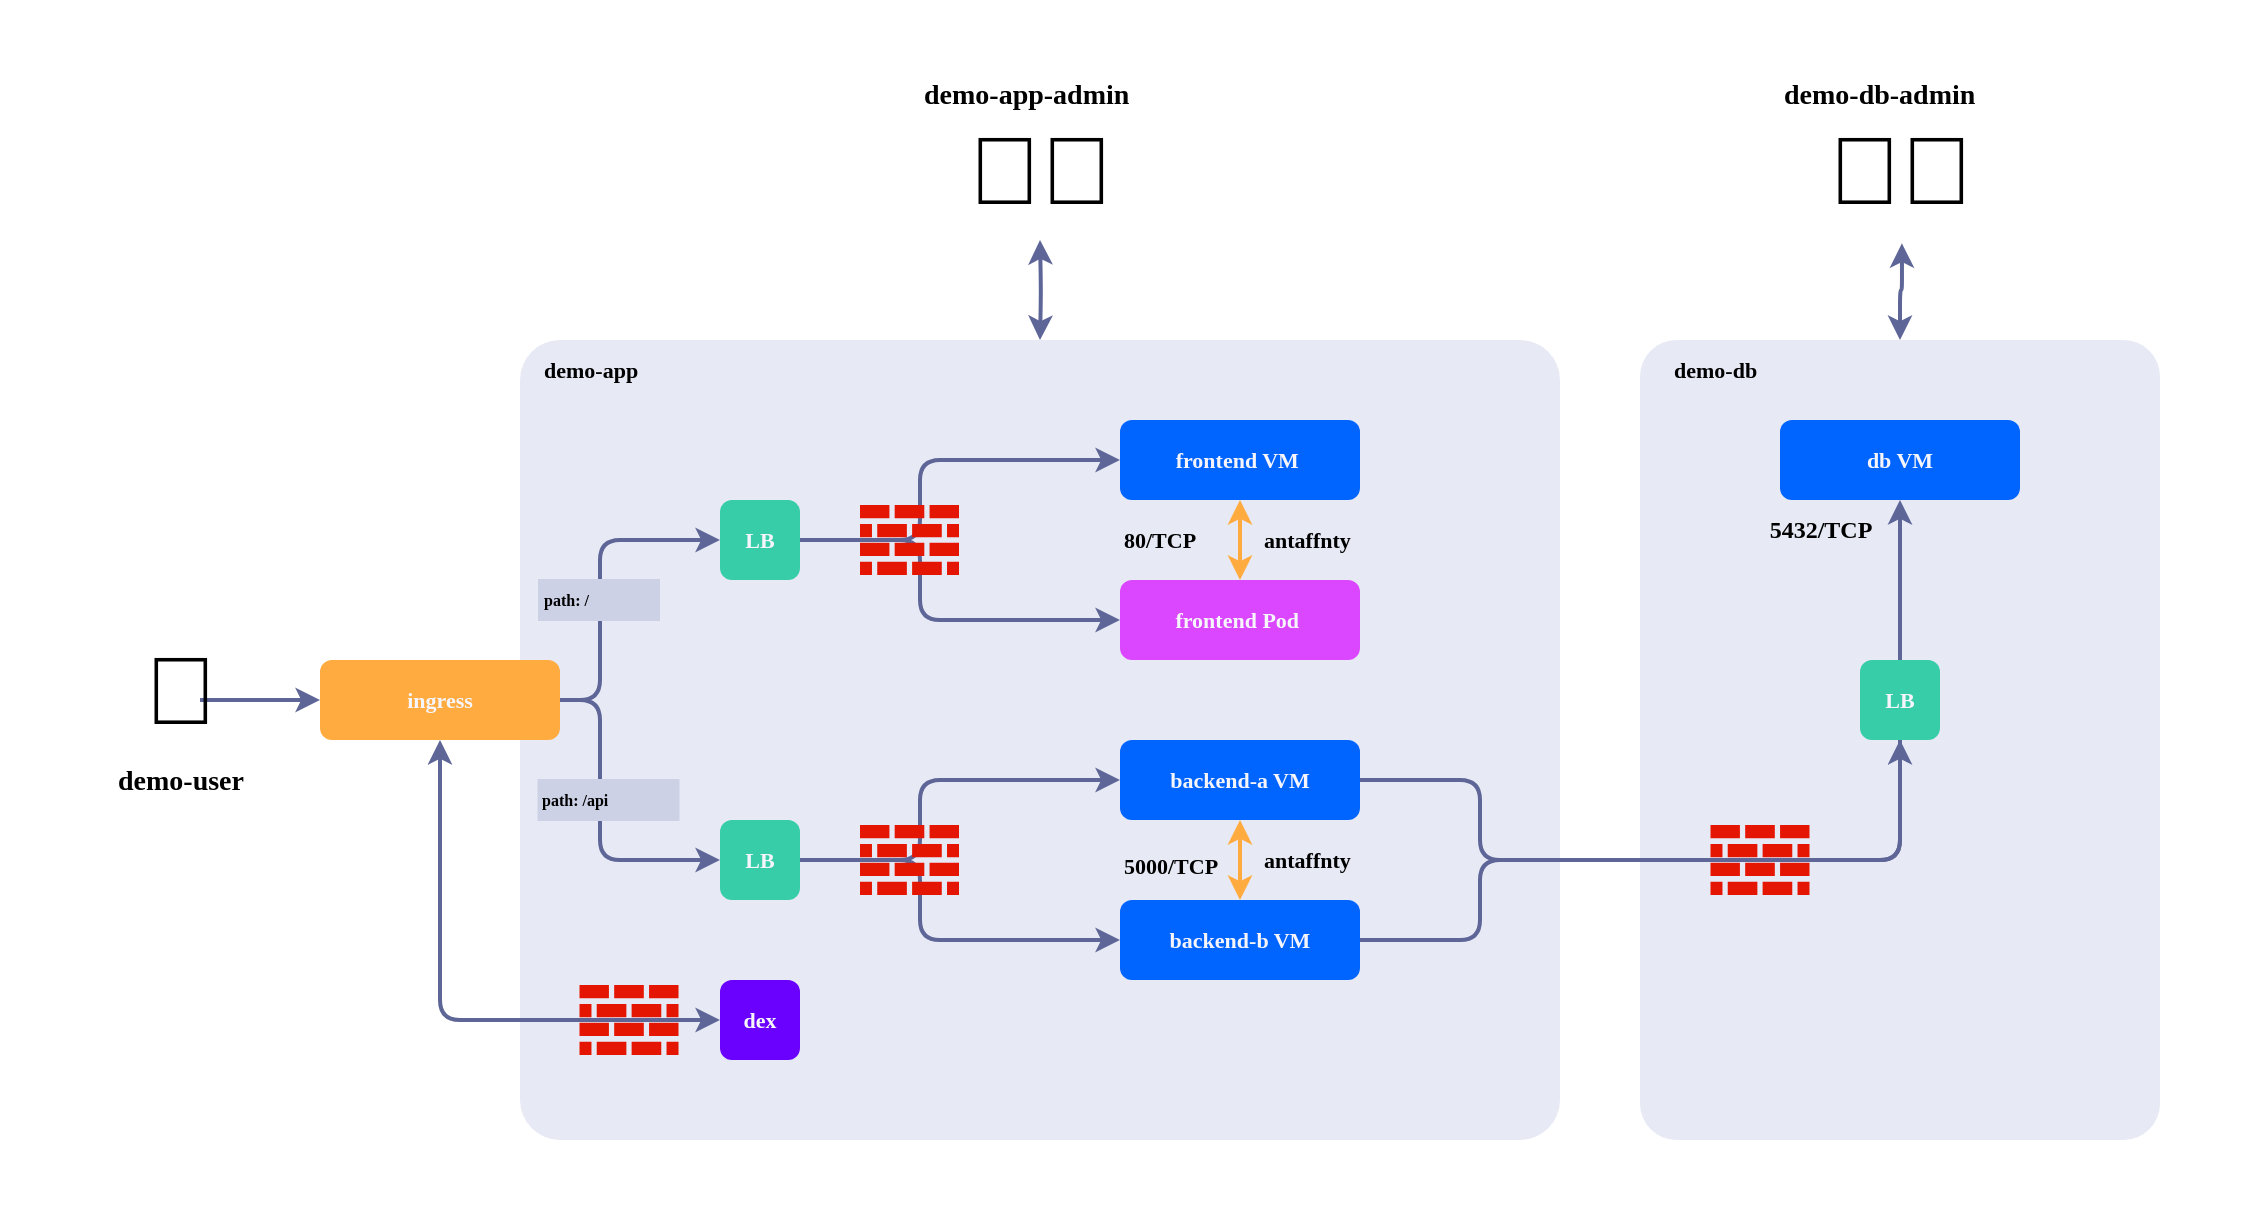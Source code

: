 <mxfile>
    <diagram id="h4PTGumwgIuKDRq8Zmf8" name="Page-1">
        <mxGraphModel dx="3037" dy="1269" grid="1" gridSize="10" guides="1" tooltips="1" connect="1" arrows="1" fold="1" page="0" pageScale="1" pageWidth="850" pageHeight="1100" math="0" shadow="0">
            <root>
                <mxCell id="0"/>
                <mxCell id="1" parent="0"/>
                <mxCell id="70" value="" style="rounded=0;whiteSpace=wrap;html=1;labelBackgroundColor=default;fontFamily=JetBrains Mono;fontSource=https%3A%2F%2Ffonts.googleapis.com%2Fcss%3Ffamily%3DJetBrains%2BMono;fontStyle=1;strokeWidth=2;strokeColor=none;" parent="1" vertex="1">
                    <mxGeometry x="-120" y="-280" width="1120" height="600" as="geometry"/>
                </mxCell>
                <mxCell id="2" value="" style="rounded=1;whiteSpace=wrap;html=1;fillColor=#e7e9f5;fontFamily=JetBrains Mono;fontSource=https%3A%2F%2Ffonts.googleapis.com%2Fcss%3Ffamily%3DJetBrains%2BMono;fontSize=11;strokeWidth=1;dashed=1;dashPattern=1 1;fontStyle=1;arcSize=5;strokeColor=#e7e9f;" parent="1" vertex="1">
                    <mxGeometry x="140" y="-120" width="520" height="400" as="geometry"/>
                </mxCell>
                <mxCell id="3" value="demo-app" style="text;html=1;align=left;verticalAlign=middle;resizable=0;points=[];autosize=1;strokeColor=none;fillColor=none;fontFamily=JetBrains Mono;fontSource=https%3A%2F%2Ffonts.googleapis.com%2Fcss%3Ffamily%3DJetBrains%2BMono;fontSize=11;strokeWidth=1;fontStyle=1" parent="1" vertex="1">
                    <mxGeometry x="149.5" y="-120" width="80" height="30" as="geometry"/>
                </mxCell>
                <mxCell id="9" style="edgeStyle=orthogonalEdgeStyle;html=1;exitX=1;exitY=0.5;exitDx=0;exitDy=0;fontFamily=JetBrains Mono;fontSource=https%3A%2F%2Ffonts.googleapis.com%2Fcss%3Ffamily%3DJetBrains%2BMono;fontSize=11;strokeWidth=2;entryX=0;entryY=0.5;entryDx=0;entryDy=0;fontStyle=1;fillColor=#5e6697;strokeColor=#5e6697;" parent="1" source="4" target="14" edge="1">
                    <mxGeometry relative="1" as="geometry">
                        <Array as="points">
                            <mxPoint x="180" y="60"/>
                            <mxPoint x="180" y="-20"/>
                        </Array>
                    </mxGeometry>
                </mxCell>
                <mxCell id="4" value="ingress" style="rounded=1;whiteSpace=wrap;html=1;fontFamily=JetBrains Mono;fontSource=https%3A%2F%2Ffonts.googleapis.com%2Fcss%3Ffamily%3DJetBrains%2BMono;fillColor=#ffab40;fontSize=11;strokeWidth=1;strokeColor=none;fontStyle=1;fontColor=#f5f5fb;" parent="1" vertex="1">
                    <mxGeometry x="40" y="40" width="120" height="40" as="geometry"/>
                </mxCell>
                <mxCell id="6" style="edgeStyle=orthogonalEdgeStyle;html=1;exitX=0;exitY=0.5;exitDx=0;exitDy=0;fontFamily=JetBrains Mono;fontSource=https%3A%2F%2Ffonts.googleapis.com%2Fcss%3Ffamily%3DJetBrains%2BMono;fontSize=11;strokeWidth=2;startArrow=classic;startFill=1;entryX=0.5;entryY=1;entryDx=0;entryDy=0;fontStyle=1;fillColor=#5e6697;strokeColor=#5e6697;" parent="1" source="5" target="4" edge="1">
                    <mxGeometry relative="1" as="geometry">
                        <Array as="points">
                            <mxPoint x="100" y="220"/>
                        </Array>
                    </mxGeometry>
                </mxCell>
                <mxCell id="5" value="dex" style="rounded=1;whiteSpace=wrap;html=1;fontFamily=JetBrains Mono;fontSource=https%3A%2F%2Ffonts.googleapis.com%2Fcss%3Ffamily%3DJetBrains%2BMono;fillColor=#6a01ff;fontSize=11;strokeWidth=1;strokeColor=none;fontStyle=1;fontColor=#f5f5fb;" parent="1" vertex="1">
                    <mxGeometry x="240" y="200" width="40" height="40" as="geometry"/>
                </mxCell>
                <mxCell id="8" style="edgeStyle=none;html=1;fontFamily=JetBrains Mono;fontSource=https%3A%2F%2Ffonts.googleapis.com%2Fcss%3Ffamily%3DJetBrains%2BMono;fontSize=11;strokeWidth=2;fontStyle=1;fillColor=#5e6697;strokeColor=#5e6697;exitX=0.6;exitY=0.107;exitDx=0;exitDy=0;exitPerimeter=0;" parent="1" source="95" target="4" edge="1">
                    <mxGeometry relative="1" as="geometry">
                        <mxPoint x="-60" y="60" as="sourcePoint"/>
                    </mxGeometry>
                </mxCell>
                <mxCell id="18" style="edgeStyle=orthogonalEdgeStyle;html=1;fontFamily=JetBrains Mono;fontSource=https%3A%2F%2Ffonts.googleapis.com%2Fcss%3Ffamily%3DJetBrains%2BMono;fontSize=11;strokeWidth=2;entryX=0;entryY=0.5;entryDx=0;entryDy=0;fontStyle=1;fillColor=#5e6697;strokeColor=#5e6697;" parent="1" source="14" target="15" edge="1">
                    <mxGeometry relative="1" as="geometry">
                        <Array as="points">
                            <mxPoint x="340" y="-20"/>
                            <mxPoint x="340" y="-60"/>
                        </Array>
                    </mxGeometry>
                </mxCell>
                <mxCell id="19" style="edgeStyle=orthogonalEdgeStyle;html=1;fontFamily=JetBrains Mono;fontSource=https%3A%2F%2Ffonts.googleapis.com%2Fcss%3Ffamily%3DJetBrains%2BMono;fontSize=11;strokeWidth=2;startArrow=none;exitX=1;exitY=0.5;exitDx=0;exitDy=0;entryX=0;entryY=0.5;entryDx=0;entryDy=0;fontStyle=1;fillColor=#5e6697;strokeColor=#5e6697;" parent="1" source="14" target="16" edge="1">
                    <mxGeometry relative="1" as="geometry">
                        <Array as="points">
                            <mxPoint x="340" y="-20"/>
                            <mxPoint x="340" y="20"/>
                        </Array>
                    </mxGeometry>
                </mxCell>
                <mxCell id="14" value="LB" style="rounded=1;whiteSpace=wrap;html=1;fontFamily=JetBrains Mono;fontSource=https%3A%2F%2Ffonts.googleapis.com%2Fcss%3Ffamily%3DJetBrains%2BMono;fillColor=#38cda9;fontSize=11;strokeWidth=1;strokeColor=none;fontStyle=1;fontColor=#f5f5fb;" parent="1" vertex="1">
                    <mxGeometry x="240" y="-40" width="40" height="40" as="geometry"/>
                </mxCell>
                <mxCell id="15" value="frontend VM&amp;nbsp;" style="rounded=1;whiteSpace=wrap;html=1;fontFamily=JetBrains Mono;fontSource=https%3A%2F%2Ffonts.googleapis.com%2Fcss%3Ffamily%3DJetBrains%2BMono;fillColor=#0064ff;fontSize=11;strokeWidth=1;strokeColor=none;fontColor=#f5f5fb;fontStyle=1" parent="1" vertex="1">
                    <mxGeometry x="440" y="-80" width="120" height="40" as="geometry"/>
                </mxCell>
                <mxCell id="16" value="frontend Pod&amp;nbsp;" style="rounded=1;whiteSpace=wrap;html=1;fontFamily=JetBrains Mono;fontSource=https%3A%2F%2Ffonts.googleapis.com%2Fcss%3Ffamily%3DJetBrains%2BMono;fillColor=#da47ff;fontSize=11;strokeWidth=1;strokeColor=none;fontStyle=1;fontColor=#f5f5fb;" parent="1" vertex="1">
                    <mxGeometry x="440" width="120" height="40" as="geometry"/>
                </mxCell>
                <mxCell id="55" style="edgeStyle=orthogonalEdgeStyle;html=1;exitX=0.5;exitY=1;exitDx=0;exitDy=0;fontSize=11;endArrow=classic;endFill=1;startArrow=classic;startFill=1;strokeColor=#ffab40;fontFamily=JetBrains Mono;fontSource=https%3A%2F%2Ffonts.googleapis.com%2Fcss%3Ffamily%3DJetBrains%2BMono;fontStyle=1;fillColor=#ffab40;strokeWidth=2;" parent="1" source="17" target="46" edge="1">
                    <mxGeometry relative="1" as="geometry"/>
                </mxCell>
                <mxCell id="17" value="backend-a VM" style="rounded=1;whiteSpace=wrap;html=1;fontFamily=JetBrains Mono;fontSource=https%3A%2F%2Ffonts.googleapis.com%2Fcss%3Ffamily%3DJetBrains%2BMono;fillColor=#0064ff;fontSize=11;strokeWidth=1;strokeColor=none;fontColor=#f5f5fb;fontStyle=1" parent="1" vertex="1">
                    <mxGeometry x="440" y="80" width="120" height="40" as="geometry"/>
                </mxCell>
                <mxCell id="69" style="edgeStyle=orthogonalEdgeStyle;html=1;exitX=0.5;exitY=0;exitDx=0;exitDy=0;strokeColor=#5e6697;fontFamily=JetBrains Mono;fontSource=https%3A%2F%2Ffonts.googleapis.com%2Fcss%3Ffamily%3DJetBrains%2BMono;fontSize=12;fontColor=#000000;startArrow=classic;startFill=1;endArrow=classic;endFill=1;fontStyle=1;strokeWidth=2;fillColor=#5e6697;entryX=0.512;entryY=1.024;entryDx=0;entryDy=0;entryPerimeter=0;" parent="1" source="22" target="103" edge="1">
                    <mxGeometry relative="1" as="geometry">
                        <mxPoint x="810" y="-170" as="targetPoint"/>
                    </mxGeometry>
                </mxCell>
                <mxCell id="22" value="" style="rounded=1;whiteSpace=wrap;html=1;fillColor=#e7e9f5;fontFamily=JetBrains Mono;fontSource=https%3A%2F%2Ffonts.googleapis.com%2Fcss%3Ffamily%3DJetBrains%2BMono;fontSize=11;strokeWidth=1;dashed=1;dashPattern=1 1;strokeColor=#e7e9f;fontStyle=1;arcSize=7;" parent="1" vertex="1">
                    <mxGeometry x="700" y="-120" width="260" height="400" as="geometry"/>
                </mxCell>
                <mxCell id="23" value="demo-db" style="text;html=1;align=left;verticalAlign=middle;resizable=0;points=[];autosize=1;strokeColor=none;fillColor=none;fontFamily=JetBrains Mono;fontSource=https%3A%2F%2Ffonts.googleapis.com%2Fcss%3Ffamily%3DJetBrains%2BMono;fontSize=11;strokeWidth=1;fontStyle=1" parent="1" vertex="1">
                    <mxGeometry x="714.75" y="-120" width="70" height="30" as="geometry"/>
                </mxCell>
                <mxCell id="28" value="db VM" style="rounded=1;whiteSpace=wrap;html=1;fontFamily=JetBrains Mono;fontSource=https%3A%2F%2Ffonts.googleapis.com%2Fcss%3Ffamily%3DJetBrains%2BMono;fillColor=#0064ff;fontSize=11;strokeWidth=1;strokeColor=none;fontColor=#f5f5fb;fontStyle=1" parent="1" vertex="1">
                    <mxGeometry x="770" y="-80" width="120" height="40" as="geometry"/>
                </mxCell>
                <mxCell id="49" value="" style="edgeStyle=orthogonalEdgeStyle;html=1;exitX=1;exitY=0.5;exitDx=0;exitDy=0;entryX=0;entryY=0.5;entryDx=0;entryDy=0;strokeWidth=2;fontFamily=JetBrains Mono;fontSource=https%3A%2F%2Ffonts.googleapis.com%2Fcss%3Ffamily%3DJetBrains%2BMono;fontSize=11;endArrow=classic;endFill=1;fontStyle=1;fillColor=#5e6697;strokeColor=#5e6697;" parent="1" source="4" target="48" edge="1">
                    <mxGeometry relative="1" as="geometry">
                        <Array as="points">
                            <mxPoint x="180" y="60"/>
                            <mxPoint x="180" y="140"/>
                        </Array>
                        <mxPoint x="40" y="100" as="sourcePoint"/>
                        <mxPoint x="440" y="100" as="targetPoint"/>
                    </mxGeometry>
                </mxCell>
                <mxCell id="50" style="edgeStyle=orthogonalEdgeStyle;html=1;exitX=1;exitY=0.5;exitDx=0;exitDy=0;entryX=0;entryY=0.5;entryDx=0;entryDy=0;fontFamily=JetBrains Mono;fontSource=https%3A%2F%2Ffonts.googleapis.com%2Fcss%3Ffamily%3DJetBrains%2BMono;fontSize=11;fontStyle=1;strokeWidth=2;fillColor=#5e6697;strokeColor=#5e6697;" parent="1" source="48" target="17" edge="1">
                    <mxGeometry relative="1" as="geometry">
                        <Array as="points">
                            <mxPoint x="340" y="140"/>
                            <mxPoint x="340" y="100"/>
                        </Array>
                    </mxGeometry>
                </mxCell>
                <mxCell id="52" style="edgeStyle=orthogonalEdgeStyle;html=1;exitX=1;exitY=0.5;exitDx=0;exitDy=0;fontFamily=JetBrains Mono;fontSource=https%3A%2F%2Ffonts.googleapis.com%2Fcss%3Ffamily%3DJetBrains%2BMono;fontSize=11;fontStyle=1;strokeWidth=2;fillColor=#5e6697;strokeColor=#5e6697;" parent="1" source="48" target="46" edge="1">
                    <mxGeometry relative="1" as="geometry">
                        <Array as="points">
                            <mxPoint x="340" y="140"/>
                            <mxPoint x="340" y="180"/>
                        </Array>
                    </mxGeometry>
                </mxCell>
                <mxCell id="48" value="LB" style="rounded=1;whiteSpace=wrap;html=1;fontFamily=JetBrains Mono;fontSource=https%3A%2F%2Ffonts.googleapis.com%2Fcss%3Ffamily%3DJetBrains%2BMono;fillColor=#38cda9;fontSize=11;strokeWidth=1;strokeColor=none;fontStyle=1;fontColor=#f5f5fb;" parent="1" vertex="1">
                    <mxGeometry x="240" y="120" width="40" height="40" as="geometry"/>
                </mxCell>
                <mxCell id="46" value="backend-b VM" style="rounded=1;whiteSpace=wrap;html=1;fontFamily=JetBrains Mono;fontSource=https%3A%2F%2Ffonts.googleapis.com%2Fcss%3Ffamily%3DJetBrains%2BMono;fillColor=#0064ff;fontSize=11;strokeWidth=1;strokeColor=none;fontColor=#f5f5fb;fontStyle=1" parent="1" vertex="1">
                    <mxGeometry x="440" y="160" width="120" height="40" as="geometry"/>
                </mxCell>
                <mxCell id="45" value="&lt;font style=&quot;font-size: 8px;&quot;&gt;path: /api&lt;/font&gt;" style="text;html=1;align=left;verticalAlign=middle;resizable=0;points=[];autosize=1;strokeColor=#cdd1e6;fillColor=#cdd1e6;fontSize=8;fontFamily=JetBrains Mono;fontSource=https%3A%2F%2Ffonts.googleapis.com%2Fcss%3Ffamily%3DJetBrains%2BMono;labelBackgroundColor=none;fontStyle=1" parent="1" vertex="1">
                    <mxGeometry x="149.25" y="100" width="70" height="20" as="geometry"/>
                </mxCell>
                <mxCell id="44" value="path: /" style="text;html=1;align=left;verticalAlign=middle;resizable=0;points=[];autosize=1;strokeColor=#cdd1e6;fillColor=#cdd1e6;fontSize=8;fontFamily=JetBrains Mono;labelBackgroundColor=none;fontSource=https%3A%2F%2Ffonts.googleapis.com%2Fcss%3Ffamily%3DJetBrains%2BMono;fontStyle=1;" parent="1" vertex="1">
                    <mxGeometry x="149.5" width="60" height="20" as="geometry"/>
                </mxCell>
                <mxCell id="56" value="antaffnty" style="text;html=1;align=left;verticalAlign=middle;resizable=0;points=[];autosize=1;strokeColor=none;fillColor=none;fontSize=11;fontFamily=JetBrains Mono;fontSource=https%3A%2F%2Ffonts.googleapis.com%2Fcss%3Ffamily%3DJetBrains%2BMono;fontStyle=1" parent="1" vertex="1">
                    <mxGeometry x="510" y="125" width="80" height="30" as="geometry"/>
                </mxCell>
                <mxCell id="57" style="edgeStyle=orthogonalEdgeStyle;html=1;exitX=0.5;exitY=1;exitDx=0;exitDy=0;fontSize=11;endArrow=classic;endFill=1;startArrow=classic;startFill=1;strokeColor=#ffab40;fontFamily=JetBrains Mono;fontSource=https%3A%2F%2Ffonts.googleapis.com%2Fcss%3Ffamily%3DJetBrains%2BMono;fontStyle=1;fillColor=#ffab40;strokeWidth=2;" parent="1" source="15" edge="1">
                    <mxGeometry relative="1" as="geometry">
                        <mxPoint x="510.0" y="130" as="sourcePoint"/>
                        <mxPoint x="500" as="targetPoint"/>
                    </mxGeometry>
                </mxCell>
                <mxCell id="58" value="antaffnty" style="text;html=1;align=left;verticalAlign=middle;resizable=0;points=[];autosize=1;strokeColor=none;fillColor=none;fontSize=11;fontFamily=JetBrains Mono;fontSource=https%3A%2F%2Ffonts.googleapis.com%2Fcss%3Ffamily%3DJetBrains%2BMono;fontStyle=1" parent="1" vertex="1">
                    <mxGeometry x="510" y="-35" width="80" height="30" as="geometry"/>
                </mxCell>
                <mxCell id="60" value="&lt;font color=&quot;#000000&quot;&gt;5000/TCP&lt;/font&gt;" style="text;html=1;align=left;verticalAlign=middle;resizable=0;points=[];autosize=1;strokeColor=none;fillColor=none;fontSize=11;fontFamily=JetBrains Mono;fontColor=#00CCCC;fontSource=https%3A%2F%2Ffonts.googleapis.com%2Fcss%3Ffamily%3DJetBrains%2BMono;fontStyle=1" parent="1" vertex="1">
                    <mxGeometry x="440" y="127.5" width="80" height="30" as="geometry"/>
                </mxCell>
                <mxCell id="61" value="&lt;font color=&quot;#000000&quot;&gt;80/TCP&lt;/font&gt;" style="text;html=1;align=left;verticalAlign=middle;resizable=0;points=[];autosize=1;strokeColor=none;fillColor=none;fontSize=11;fontFamily=JetBrains Mono;fontColor=#00CCCC;fontSource=https%3A%2F%2Ffonts.googleapis.com%2Fcss%3Ffamily%3DJetBrains%2BMono;fontStyle=1" parent="1" vertex="1">
                    <mxGeometry x="440" y="-35" width="60" height="30" as="geometry"/>
                </mxCell>
                <mxCell id="62" value="&lt;font style=&quot;font-size: 12px;&quot; color=&quot;#000000&quot;&gt;&lt;span style=&quot;&quot;&gt;5432&lt;/span&gt;/TCP&lt;/font&gt;" style="text;html=1;align=center;verticalAlign=middle;resizable=0;points=[];autosize=1;strokeColor=none;fillColor=none;fontSize=11;fontFamily=JetBrains Mono;fontColor=#00CCCC;fontSource=https%3A%2F%2Ffonts.googleapis.com%2Fcss%3Ffamily%3DJetBrains%2BMono;fontStyle=1" parent="1" vertex="1">
                    <mxGeometry x="750" y="-40" width="80" height="30" as="geometry"/>
                </mxCell>
                <mxCell id="66" value="" style="edgeStyle=orthogonalEdgeStyle;html=1;strokeColor=#5e6697;fontFamily=JetBrains Mono;fontSource=https%3A%2F%2Ffonts.googleapis.com%2Fcss%3Ffamily%3DJetBrains%2BMono;fontSize=12;fontColor=#000000;startArrow=classic;startFill=1;endArrow=classic;endFill=1;fontStyle=1;strokeWidth=2;fillColor=#5e6697;" parent="1" target="2" edge="1">
                    <mxGeometry relative="1" as="geometry">
                        <mxPoint x="400" y="-170" as="sourcePoint"/>
                    </mxGeometry>
                </mxCell>
                <mxCell id="32" style="edgeStyle=orthogonalEdgeStyle;html=1;exitX=1;exitY=0.5;exitDx=0;exitDy=0;fontFamily=JetBrains Mono;fontSource=https%3A%2F%2Ffonts.googleapis.com%2Fcss%3Ffamily%3DJetBrains%2BMono;fontSize=11;strokeWidth=2;startArrow=none;fontStyle=1;strokeColor=#5e6697;fillColor=#5e6697;" parent="1" source="46" target="28" edge="1">
                    <mxGeometry relative="1" as="geometry">
                        <Array as="points">
                            <mxPoint x="620" y="180"/>
                            <mxPoint x="620" y="140"/>
                            <mxPoint x="830" y="140"/>
                        </Array>
                        <mxPoint x="810" y="-40" as="targetPoint"/>
                    </mxGeometry>
                </mxCell>
                <mxCell id="75" style="edgeStyle=orthogonalEdgeStyle;html=1;exitX=1;exitY=0.5;exitDx=0;exitDy=0;entryX=0.5;entryY=1;entryDx=0;entryDy=0;fontFamily=JetBrains Mono;fontSource=https%3A%2F%2Ffonts.googleapis.com%2Fcss%3Ffamily%3DJetBrains%2BMono;fontStyle=1;strokeWidth=2;strokeColor=#5e6697;fillColor=#5e6697;" parent="1" source="17" target="73" edge="1">
                    <mxGeometry relative="1" as="geometry">
                        <Array as="points">
                            <mxPoint x="620" y="100"/>
                            <mxPoint x="620" y="140"/>
                            <mxPoint x="830" y="140"/>
                        </Array>
                    </mxGeometry>
                </mxCell>
                <mxCell id="73" value="LB" style="rounded=1;whiteSpace=wrap;html=1;fontFamily=JetBrains Mono;fontSource=https%3A%2F%2Ffonts.googleapis.com%2Fcss%3Ffamily%3DJetBrains%2BMono;fillColor=#38cda9;fontSize=11;strokeWidth=1;strokeColor=none;fontStyle=1;fontColor=#f5f5fb;" parent="1" vertex="1">
                    <mxGeometry x="810" y="40" width="40" height="40" as="geometry"/>
                </mxCell>
                <mxCell id="93" value="&lt;font style=&quot;font-size: 48px;&quot;&gt;🤵&lt;/font&gt;" style="text;html=1;align=center;verticalAlign=middle;resizable=0;points=[];autosize=1;strokeColor=none;fillColor=none;" parent="1" vertex="1">
                    <mxGeometry x="-70" y="20" width="80" height="70" as="geometry"/>
                </mxCell>
                <mxCell id="94" value="👨‍💻" style="text;html=1;align=center;verticalAlign=middle;resizable=0;points=[];autosize=1;strokeColor=none;fillColor=none;fontSize=48;" parent="1" vertex="1">
                    <mxGeometry x="360" y="-240" width="80" height="70" as="geometry"/>
                </mxCell>
                <mxCell id="95" value="&lt;font data-font-src=&quot;https://fonts.googleapis.com/css?family=JetBrains+Mono&quot; style=&quot;font-size: 14px;&quot;&gt;demo-user&lt;/font&gt;" style="text;html=1;align=center;verticalAlign=middle;resizable=0;points=[];autosize=1;strokeColor=none;fillColor=none;fontSize=48;fontFamily=JetBrains Mono;fontSource=https%3A%2F%2Ffonts.googleapis.com%2Fcss%3Ffamily%3DJetBrains%2BMono;fontColor=default;fontStyle=1;" parent="1" vertex="1">
                    <mxGeometry x="-80" y="52.5" width="100" height="70" as="geometry"/>
                </mxCell>
                <mxCell id="96" value="&lt;font data-font-src=&quot;https://fonts.googleapis.com/css?family=JetBrains+Mono&quot; face=&quot;JetBrains Mono&quot; style=&quot;font-size: 14px;&quot;&gt;demo-app-admin&lt;/font&gt;" style="text;html=1;align=left;verticalAlign=middle;resizable=0;points=[];autosize=1;strokeColor=none;fillColor=none;fontSize=48;fontColor=default;fontStyle=1;" parent="1" vertex="1">
                    <mxGeometry x="340" y="-290" width="140" height="70" as="geometry"/>
                </mxCell>
                <mxCell id="98" value="&lt;font data-font-src=&quot;https://fonts.googleapis.com/css?family=JetBrains+Mono&quot; face=&quot;JetBrains Mono&quot; style=&quot;font-size: 14px;&quot;&gt;demo-db-admin&lt;/font&gt;" style="text;html=1;align=left;verticalAlign=middle;resizable=0;points=[];autosize=1;strokeColor=none;fillColor=none;fontSize=48;fontColor=default;fontStyle=1;" parent="1" vertex="1">
                    <mxGeometry x="770" y="-290" width="130" height="70" as="geometry"/>
                </mxCell>
                <mxCell id="103" value="👨‍💻" style="text;html=1;align=center;verticalAlign=middle;resizable=0;points=[];autosize=1;strokeColor=none;fillColor=none;fontSize=48;" parent="1" vertex="1">
                    <mxGeometry x="790" y="-240" width="80" height="70" as="geometry"/>
                </mxCell>
                <mxCell id="35" value="" style="verticalLabelPosition=bottom;sketch=0;html=1;fillColor=#e51601;strokeColor=none;verticalAlign=top;pointerEvents=1;align=center;shape=mxgraph.cisco_safe.security_icons.firewall;strokeWidth=1;fontFamily=JetBrains Mono;fontSource=https%3A%2F%2Ffonts.googleapis.com%2Fcss%3Ffamily%3DJetBrains%2BMono;fontSize=11;fontColor=#f5f5fb;fontStyle=1;" parent="1" vertex="1">
                    <mxGeometry x="735.25" y="122.5" width="49.5" height="35" as="geometry"/>
                </mxCell>
                <mxCell id="36" value="" style="verticalLabelPosition=bottom;sketch=0;html=1;fillColor=#e51601;strokeColor=none;verticalAlign=top;pointerEvents=1;align=center;shape=mxgraph.cisco_safe.security_icons.firewall;strokeWidth=1;fontFamily=JetBrains Mono;fontSource=https%3A%2F%2Ffonts.googleapis.com%2Fcss%3Ffamily%3DJetBrains%2BMono;fontSize=11;fontColor=#f5f5fb;fontStyle=1;" parent="1" vertex="1">
                    <mxGeometry x="310" y="-37.5" width="49.5" height="35" as="geometry"/>
                </mxCell>
                <mxCell id="39" value="" style="verticalLabelPosition=bottom;sketch=0;html=1;fillColor=#e51601;strokeColor=none;verticalAlign=top;pointerEvents=1;align=center;shape=mxgraph.cisco_safe.security_icons.firewall;strokeWidth=1;fontFamily=JetBrains Mono;fontSource=https%3A%2F%2Ffonts.googleapis.com%2Fcss%3Ffamily%3DJetBrains%2BMono;fontSize=11;fontColor=#f5f5fb;fontStyle=1;" parent="1" vertex="1">
                    <mxGeometry x="310" y="122.5" width="49.5" height="35" as="geometry"/>
                </mxCell>
                <mxCell id="71" value="" style="verticalLabelPosition=bottom;sketch=0;html=1;fillColor=#e51601;strokeColor=none;verticalAlign=top;pointerEvents=1;align=center;shape=mxgraph.cisco_safe.security_icons.firewall;strokeWidth=1;fontFamily=JetBrains Mono;fontSource=https%3A%2F%2Ffonts.googleapis.com%2Fcss%3Ffamily%3DJetBrains%2BMono;fontSize=11;fontColor=#f5f5fb;fontStyle=1;" parent="1" vertex="1">
                    <mxGeometry x="169.75" y="202.5" width="49.5" height="35" as="geometry"/>
                </mxCell>
            </root>
        </mxGraphModel>
    </diagram>
</mxfile>
